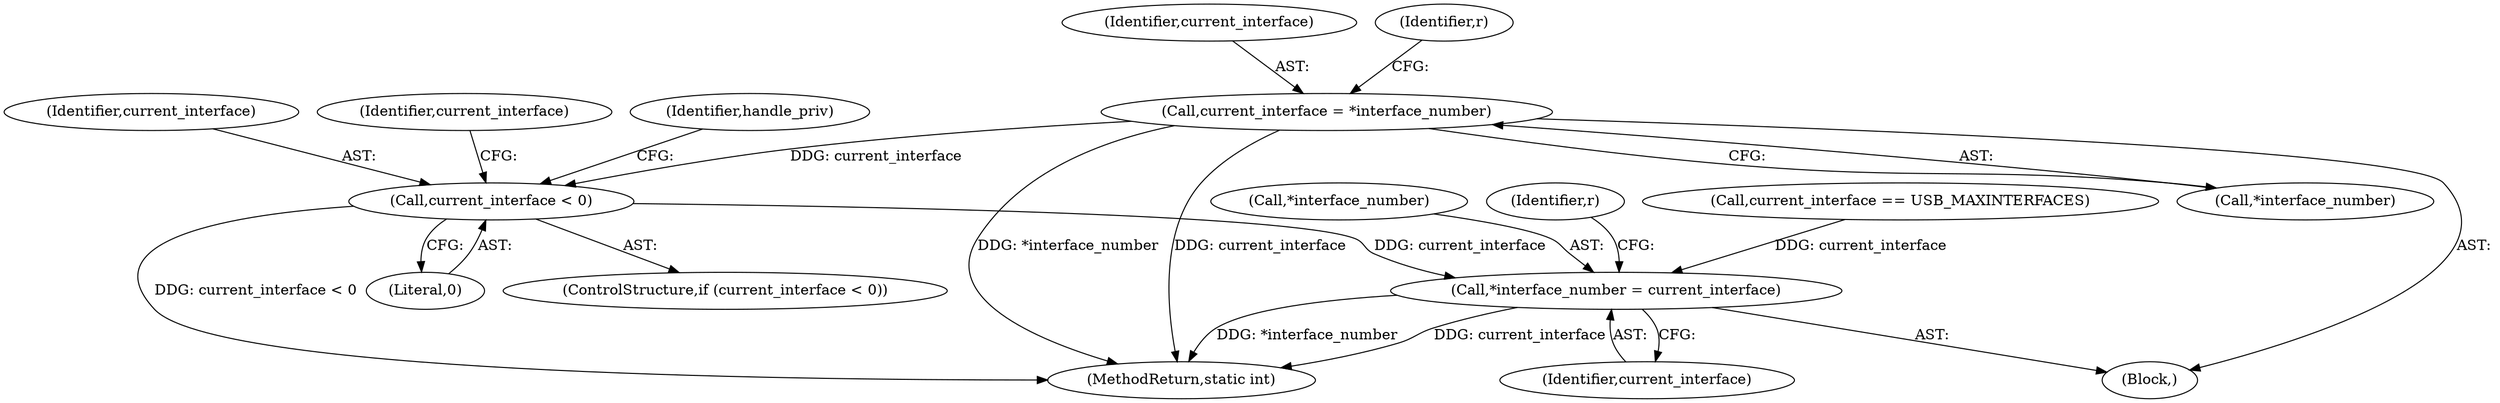digraph "0_Chrome_ac149a8d4371c0e01e0934fdd57b09e86f96b5b9_9@pointer" {
"1000132" [label="(Call,current_interface = *interface_number)"];
"1000152" [label="(Call,current_interface < 0)"];
"1000240" [label="(Call,*interface_number = current_interface)"];
"1000133" [label="(Identifier,current_interface)"];
"1000246" [label="(MethodReturn,static int)"];
"1000134" [label="(Call,*interface_number)"];
"1000154" [label="(Literal,0)"];
"1000226" [label="(Identifier,handle_priv)"];
"1000151" [label="(ControlStructure,if (current_interface < 0))"];
"1000241" [label="(Call,*interface_number)"];
"1000138" [label="(Identifier,r)"];
"1000105" [label="(Block,)"];
"1000152" [label="(Call,current_interface < 0)"];
"1000243" [label="(Identifier,current_interface)"];
"1000245" [label="(Identifier,r)"];
"1000153" [label="(Identifier,current_interface)"];
"1000210" [label="(Call,current_interface == USB_MAXINTERFACES)"];
"1000132" [label="(Call,current_interface = *interface_number)"];
"1000158" [label="(Identifier,current_interface)"];
"1000240" [label="(Call,*interface_number = current_interface)"];
"1000132" -> "1000105"  [label="AST: "];
"1000132" -> "1000134"  [label="CFG: "];
"1000133" -> "1000132"  [label="AST: "];
"1000134" -> "1000132"  [label="AST: "];
"1000138" -> "1000132"  [label="CFG: "];
"1000132" -> "1000246"  [label="DDG: *interface_number"];
"1000132" -> "1000246"  [label="DDG: current_interface"];
"1000132" -> "1000152"  [label="DDG: current_interface"];
"1000152" -> "1000151"  [label="AST: "];
"1000152" -> "1000154"  [label="CFG: "];
"1000153" -> "1000152"  [label="AST: "];
"1000154" -> "1000152"  [label="AST: "];
"1000158" -> "1000152"  [label="CFG: "];
"1000226" -> "1000152"  [label="CFG: "];
"1000152" -> "1000246"  [label="DDG: current_interface < 0"];
"1000152" -> "1000240"  [label="DDG: current_interface"];
"1000240" -> "1000105"  [label="AST: "];
"1000240" -> "1000243"  [label="CFG: "];
"1000241" -> "1000240"  [label="AST: "];
"1000243" -> "1000240"  [label="AST: "];
"1000245" -> "1000240"  [label="CFG: "];
"1000240" -> "1000246"  [label="DDG: *interface_number"];
"1000240" -> "1000246"  [label="DDG: current_interface"];
"1000210" -> "1000240"  [label="DDG: current_interface"];
}
